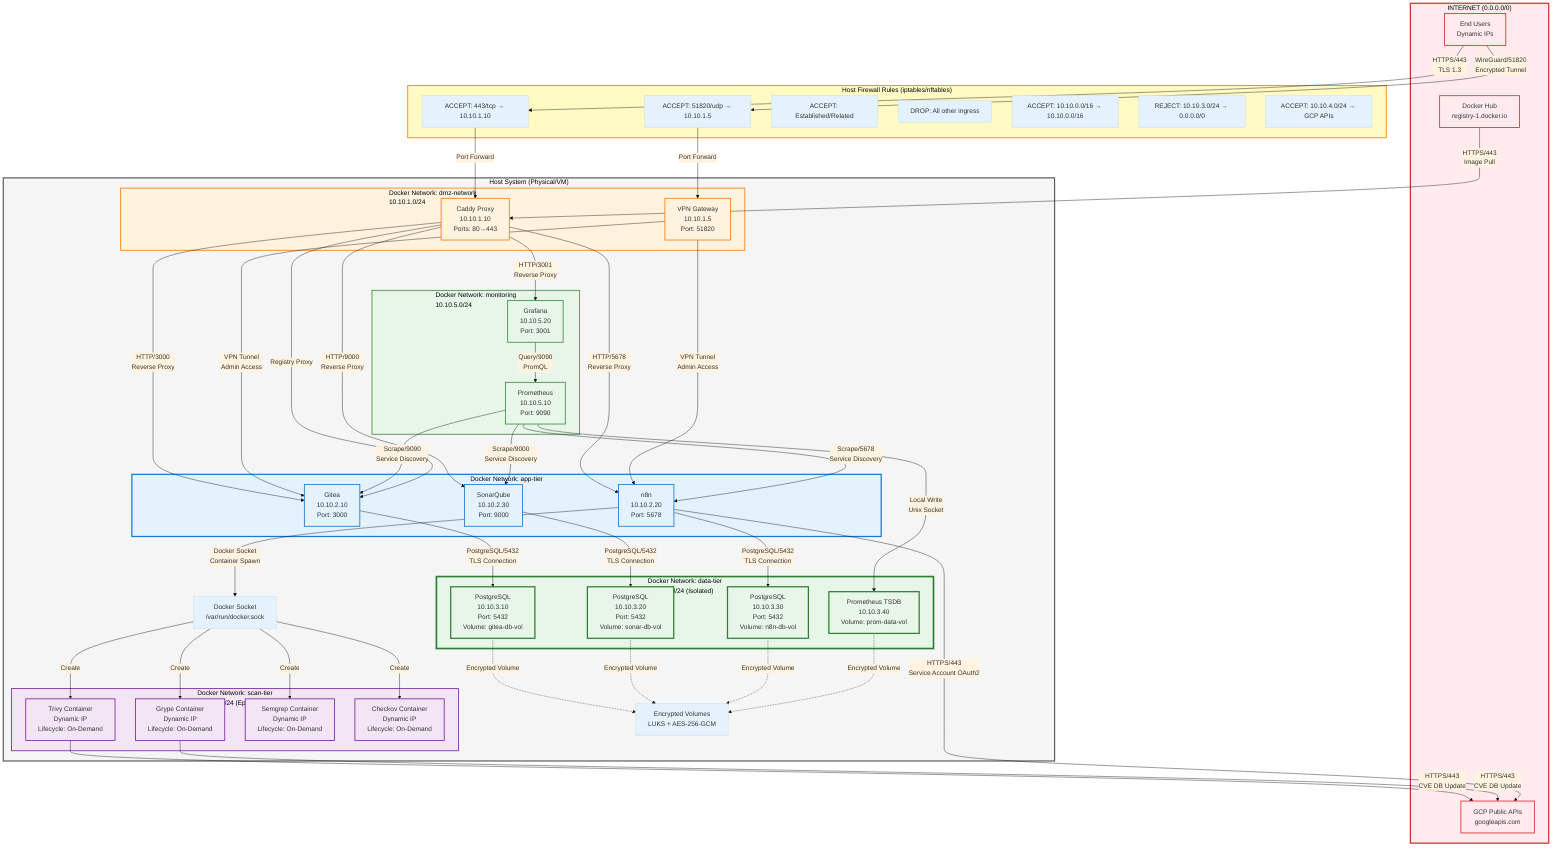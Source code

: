 %%{init: {'theme':'base', 'themeVariables': { 'primaryColor':'#e3f2fd','secondaryColor':'#fff3e0'}}}%%

graph TB
    subgraph INTERNET["INTERNET (0.0.0.0/0)"]
        style INTERNET fill:#ffebee,stroke:#d32f2f,stroke-width:3px
        USER["End Users<br/>Dynamic IPs"]
        GCP_PUB["GCP Public APIs<br/>googleapis.com"]
        REGISTRY["Docker Hub<br/>registry-1.docker.io"]
    end

    subgraph HOST["Host System (Physical/VM)"]
        style HOST fill:#f5f5f5,stroke:#616161,stroke-width:3px

        subgraph DMZ_NET["Docker Network: dmz-network<br/>10.10.1.0/24"]
            style DMZ_NET fill:#fff3e0,stroke:#f57c00,stroke-width:2px
            CADDY["Caddy Proxy<br/>10.10.1.10<br/>Ports: 80→443"]
            VPN["VPN Gateway<br/>10.10.1.5<br/>Port: 51820"]
        end

        subgraph APP_NET["Docker Network: app-tier<br/>10.10.2.0/24"]
            style APP_NET fill:#e3f2fd,stroke:#1976d2,stroke-width:3px
            GITEA_APP["Gitea<br/>10.10.2.10<br/>Port: 3000"]
            N8N_APP["n8n<br/>10.10.2.20<br/>Port: 5678"]
            SONAR_APP["SonarQube<br/>10.10.2.30<br/>Port: 9000"]
        end

        subgraph MON_NET["Docker Network: monitoring<br/>10.10.5.0/24"]
            style MON_NET fill:#e8f5e9,stroke:#388e3c,stroke-width:2px
            PROM_APP["Prometheus<br/>10.10.5.10<br/>Port: 9090"]
            GRAF_APP["Grafana<br/>10.10.5.20<br/>Port: 3001"]
        end

        subgraph DATA_NET["Docker Network: data-tier<br/>10.10.3.0/24 (Isolated)"]
            style DATA_NET fill:#e8f5e9,stroke:#2e7d32,stroke-width:4px
            PG_GITEA["PostgreSQL<br/>10.10.3.10<br/>Port: 5432<br/>Volume: gitea-db-vol"]
            PG_SONAR["PostgreSQL<br/>10.10.3.20<br/>Port: 5432<br/>Volume: sonar-db-vol"]
            PG_N8N["PostgreSQL<br/>10.10.3.30<br/>Port: 5432<br/>Volume: n8n-db-vol"]
            PROM_TSDB["Prometheus TSDB<br/>10.10.3.40<br/>Volume: prom-data-vol"]
        end

        subgraph SCAN_NET["Docker Network: scan-tier<br/>10.10.4.0/24 (Ephemeral)"]
            style SCAN_NET fill:#f3e5f5,stroke:#7b1fa2,stroke-width:2px
            TRIVY_POD["Trivy Container<br/>Dynamic IP<br/>Lifecycle: On-Demand"]
            GRYPE_POD["Grype Container<br/>Dynamic IP<br/>Lifecycle: On-Demand"]
            SEMGREP_POD["Semgrep Container<br/>Dynamic IP<br/>Lifecycle: On-Demand"]
            CHECKOV_POD["Checkov Container<br/>Dynamic IP<br/>Lifecycle: On-Demand"]
        end

        DOCKER_SOCK["Docker Socket<br/>/var/run/docker.sock"]
        VOLUMES["Encrypted Volumes<br/>LUKS + AES-256-GCM"]
    end

    subgraph FIREWALL["Host Firewall Rules (iptables/nftables)"]
        style FIREWALL fill:#fff9c4,stroke:#f57c00,stroke-width:2px
        FW1["ACCEPT: 443/tcp → 10.10.1.10"]
        FW2["ACCEPT: 51820/udp → 10.10.1.5"]
        FW3["ACCEPT: Established/Related"]
        FW4["DROP: All other ingress"]
        FW5["ACCEPT: 10.10.0.0/16 → 10.10.0.0/16"]
        FW6["REJECT: 10.10.3.0/24 → 0.0.0.0/0"]
        FW7["ACCEPT: 10.10.4.0/24 → GCP APIs"]
    end

    %% External to DMZ
    USER -->|"HTTPS/443<br/>TLS 1.3"| FW1
    FW1 -->|"Port Forward"| CADDY
    USER -->|"WireGuard/51820<br/>Encrypted Tunnel"| FW2
    FW2 -->|"Port Forward"| VPN

    %% DMZ to App Tier
    CADDY -->|"HTTP/3000<br/>Reverse Proxy"| GITEA_APP
    CADDY -->|"HTTP/5678<br/>Reverse Proxy"| N8N_APP
    CADDY -->|"HTTP/9000<br/>Reverse Proxy"| SONAR_APP
    CADDY -->|"HTTP/3001<br/>Reverse Proxy"| GRAF_APP

    VPN -->|"VPN Tunnel<br/>Admin Access"| GITEA_APP
    VPN -->|"VPN Tunnel<br/>Admin Access"| N8N_APP

    %% App to Data Tier
    GITEA_APP -->|"PostgreSQL/5432<br/>TLS Connection"| PG_GITEA
    SONAR_APP -->|"PostgreSQL/5432<br/>TLS Connection"| PG_SONAR
    N8N_APP -->|"PostgreSQL/5432<br/>TLS Connection"| PG_N8N
    PROM_APP -->|"Local Write<br/>Unix Socket"| PROM_TSDB

    %% App to Monitoring
    PROM_APP -->|"Scrape/9090<br/>Service Discovery"| GITEA_APP
    PROM_APP -->|"Scrape/5678<br/>Service Discovery"| N8N_APP
    PROM_APP -->|"Scrape/9000<br/>Service Discovery"| SONAR_APP
    GRAF_APP -->|"Query/9090<br/>PromQL"| PROM_APP

    %% App to Scan Tier
    N8N_APP -->|"Docker Socket<br/>Container Spawn"| DOCKER_SOCK
    DOCKER_SOCK -->|"Create"| TRIVY_POD
    DOCKER_SOCK -->|"Create"| GRYPE_POD
    DOCKER_SOCK -->|"Create"| SEMGREP_POD
    DOCKER_SOCK -->|"Create"| CHECKOV_POD

    %% Scan to Internet
    TRIVY_POD -->|"HTTPS/443<br/>CVE DB Update"| GCP_PUB
    GRYPE_POD -->|"HTTPS/443<br/>CVE DB Update"| GCP_PUB

    %% App to GCP
    N8N_APP -->|"HTTPS/443<br/>Service Account OAuth2"| GCP_PUB

    %% Registry Pull
    REGISTRY -->|"HTTPS/443<br/>Image Pull"| CADDY
    CADDY -->|"Registry Proxy"| GITEA_APP

    %% Data Persistence
    PG_GITEA -.->|"Encrypted Volume"| VOLUMES
    PG_SONAR -.->|"Encrypted Volume"| VOLUMES
    PG_N8N -.->|"Encrypted Volume"| VOLUMES
    PROM_TSDB -.->|"Encrypted Volume"| VOLUMES

    %% Network Isolation Annotations
    classDef dmz fill:#fff3e0,stroke:#f57c00,stroke-width:2px
    classDef app fill:#e3f2fd,stroke:#1976d2,stroke-width:2px
    classDef data fill:#e8f5e9,stroke:#2e7d32,stroke-width:3px
    classDef scan fill:#f3e5f5,stroke:#7b1fa2,stroke-width:2px
    classDef mon fill:#e8f5e9,stroke:#388e3c,stroke-width:2px
    classDef external fill:#ffebee,stroke:#d32f2f,stroke-width:2px

    class CADDY,VPN dmz
    class GITEA_APP,N8N_APP,SONAR_APP app
    class PG_GITEA,PG_SONAR,PG_N8N,PROM_TSDB data
    class TRIVY_POD,GRYPE_POD,SEMGREP_POD,CHECKOV_POD scan
    class PROM_APP,GRAF_APP mon
    class USER,GCP_PUB,REGISTRY external